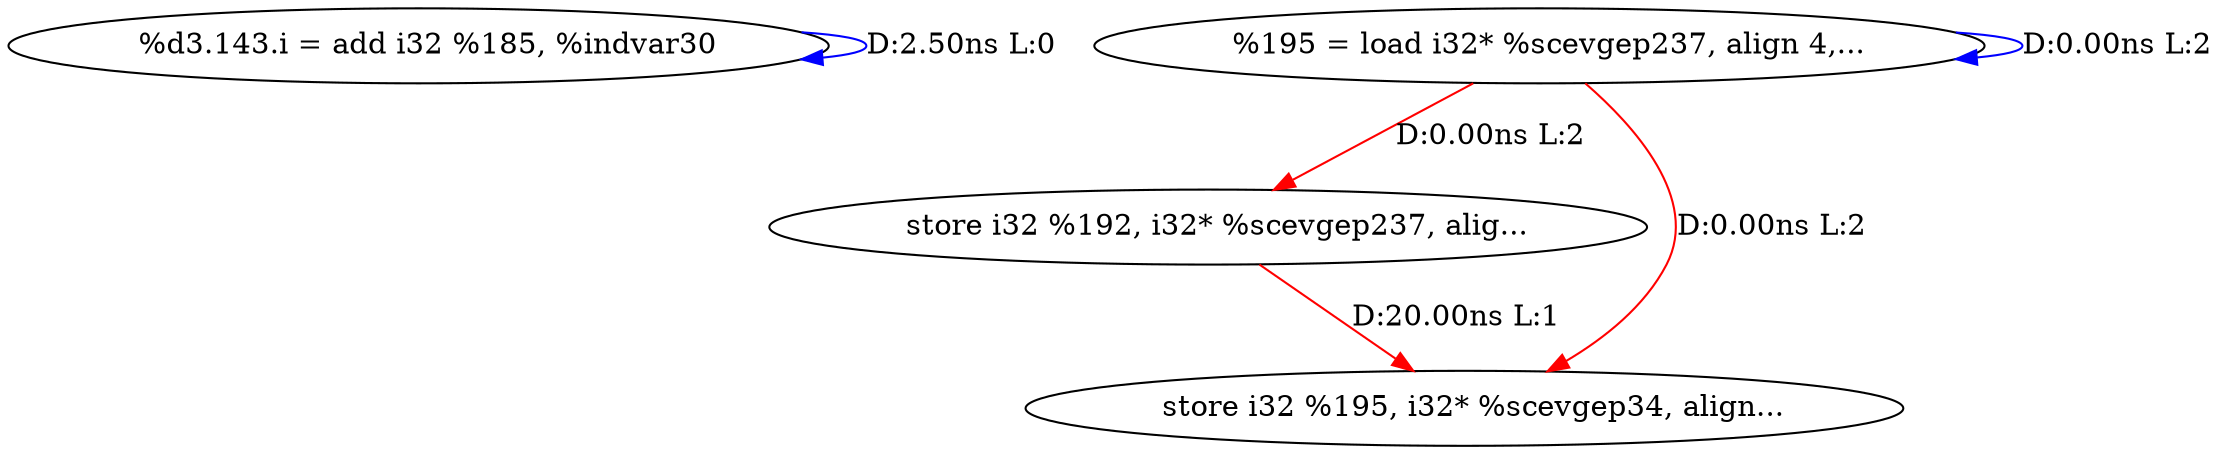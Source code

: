 digraph {
Node0x2866ae0[label="  %d3.143.i = add i32 %185, %indvar30"];
Node0x2866ae0 -> Node0x2866ae0[label="D:2.50ns L:0",color=blue];
Node0x2866bc0[label="  %195 = load i32* %scevgep237, align 4,..."];
Node0x2866bc0 -> Node0x2866bc0[label="D:0.00ns L:2",color=blue];
Node0x2866ca0[label="  store i32 %192, i32* %scevgep237, alig..."];
Node0x2866bc0 -> Node0x2866ca0[label="D:0.00ns L:2",color=red];
Node0x2866d80[label="  store i32 %195, i32* %scevgep34, align..."];
Node0x2866bc0 -> Node0x2866d80[label="D:0.00ns L:2",color=red];
Node0x2866ca0 -> Node0x2866d80[label="D:20.00ns L:1",color=red];
}
